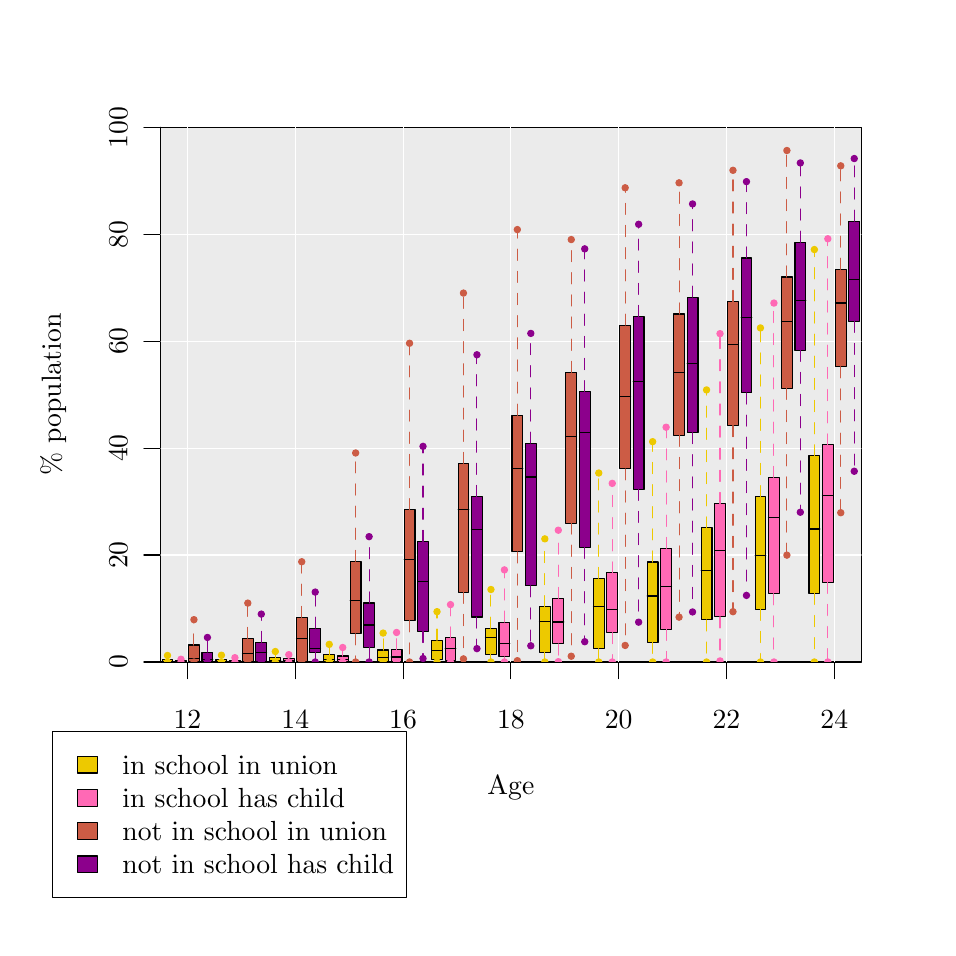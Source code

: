 % Created by tikzDevice version 0.6.1 on 2011-11-10 11:22:44
% !TEX encoding = UTF-8 Unicode
\begin{tikzpicture}[x=1pt,y=1pt]
\definecolor[named]{drawColor}{rgb}{0.00,0.00,0.00}
\definecolor[named]{fillColor}{rgb}{1.00,1.00,1.00}
\fill[color=fillColor,] (0,0) rectangle (325.21,325.21);
\begin{scope}
\path[clip] (  0.00,  0.00) rectangle (325.21,325.21);
\definecolor[named]{drawColor}{rgb}{0.03,0.00,0.33}
\definecolor[named]{drawColor}{rgb}{0.00,0.00,0.00}

\draw[color=drawColor,line cap=round,line join=round,fill opacity=0.00,] ( 57.74, 96.00) -- (291.48, 96.00);

\draw[color=drawColor,line cap=round,line join=round,fill opacity=0.00,] ( 57.74, 96.00) -- ( 57.74, 90.00);

\draw[color=drawColor,line cap=round,line join=round,fill opacity=0.00,] ( 96.70, 96.00) -- ( 96.70, 90.00);

\draw[color=drawColor,line cap=round,line join=round,fill opacity=0.00,] (135.65, 96.00) -- (135.65, 90.00);

\draw[color=drawColor,line cap=round,line join=round,fill opacity=0.00,] (174.61, 96.00) -- (174.61, 90.00);

\draw[color=drawColor,line cap=round,line join=round,fill opacity=0.00,] (213.56, 96.00) -- (213.56, 90.00);

\draw[color=drawColor,line cap=round,line join=round,fill opacity=0.00,] (252.52, 96.00) -- (252.52, 90.00);

\draw[color=drawColor,line cap=round,line join=round,fill opacity=0.00,] (291.48, 96.00) -- (291.48, 90.00);

\node[color=drawColor,anchor=base,inner sep=0pt, outer sep=0pt, scale=  1.00] at ( 57.74, 72.00) {12%
};

\node[color=drawColor,anchor=base,inner sep=0pt, outer sep=0pt, scale=  1.00] at ( 96.70, 72.00) {14%
};

\node[color=drawColor,anchor=base,inner sep=0pt, outer sep=0pt, scale=  1.00] at (135.65, 72.00) {16%
};

\node[color=drawColor,anchor=base,inner sep=0pt, outer sep=0pt, scale=  1.00] at (174.61, 72.00) {18%
};

\node[color=drawColor,anchor=base,inner sep=0pt, outer sep=0pt, scale=  1.00] at (213.56, 72.00) {20%
};

\node[color=drawColor,anchor=base,inner sep=0pt, outer sep=0pt, scale=  1.00] at (252.52, 72.00) {22%
};

\node[color=drawColor,anchor=base,inner sep=0pt, outer sep=0pt, scale=  1.00] at (291.48, 72.00) {24%
};

\draw[color=drawColor,line cap=round,line join=round,fill opacity=0.00,] ( 48.00, 96.00) -- ( 48.00,289.21);

\draw[color=drawColor,line cap=round,line join=round,fill opacity=0.00,] ( 48.00, 96.00) -- ( 42.00, 96.00);

\draw[color=drawColor,line cap=round,line join=round,fill opacity=0.00,] ( 48.00,134.64) -- ( 42.00,134.64);

\draw[color=drawColor,line cap=round,line join=round,fill opacity=0.00,] ( 48.00,173.29) -- ( 42.00,173.29);

\draw[color=drawColor,line cap=round,line join=round,fill opacity=0.00,] ( 48.00,211.93) -- ( 42.00,211.93);

\draw[color=drawColor,line cap=round,line join=round,fill opacity=0.00,] ( 48.00,250.57) -- ( 42.00,250.57);

\draw[color=drawColor,line cap=round,line join=round,fill opacity=0.00,] ( 48.00,289.21) -- ( 42.00,289.21);

\node[rotate= 90.00,color=drawColor,anchor=base,inner sep=0pt, outer sep=0pt, scale=  1.00] at ( 36.00, 96.00) {0%
};

\node[rotate= 90.00,color=drawColor,anchor=base,inner sep=0pt, outer sep=0pt, scale=  1.00] at ( 36.00,134.64) {20%
};

\node[rotate= 90.00,color=drawColor,anchor=base,inner sep=0pt, outer sep=0pt, scale=  1.00] at ( 36.00,173.29) {40%
};

\node[rotate= 90.00,color=drawColor,anchor=base,inner sep=0pt, outer sep=0pt, scale=  1.00] at ( 36.00,211.93) {60%
};

\node[rotate= 90.00,color=drawColor,anchor=base,inner sep=0pt, outer sep=0pt, scale=  1.00] at ( 36.00,250.57) {80%
};

\node[rotate= 90.00,color=drawColor,anchor=base,inner sep=0pt, outer sep=0pt, scale=  1.00] at ( 36.00,289.21) {100%
};

\draw[color=drawColor,line cap=round,line join=round,fill opacity=0.00,] ( 48.00, 96.00) --
	(301.21, 96.00) --
	(301.21,289.21) --
	( 48.00,289.21) --
	( 48.00, 96.00);
\end{scope}
\begin{scope}
\path[clip] (  0.00,  0.00) rectangle (325.21,325.21);
\definecolor[named]{drawColor}{rgb}{0.03,0.00,0.33}
\definecolor[named]{drawColor}{rgb}{0.00,0.00,0.00}

\node[color=drawColor,anchor=base,inner sep=0pt, outer sep=0pt, scale=  1.00] at (174.61, 48.00) {Age%
};

\node[rotate= 90.00,color=drawColor,anchor=base,inner sep=0pt, outer sep=0pt, scale=  1.00] at ( 12.00,192.61) {\% population%
};
\end{scope}
\begin{scope}
\path[clip] ( 48.00, 96.00) rectangle (301.21,289.21);
\definecolor[named]{drawColor}{rgb}{0.03,0.00,0.33}
\definecolor[named]{drawColor}{rgb}{0.00,0.00,0.00}
\definecolor[named]{fillColor}{rgb}{0.92,0.92,0.92}

\draw[color=drawColor,line cap=round,line join=round,fill=fillColor,] ( 48.00, 96.00) rectangle (301.21,289.21);
\definecolor[named]{drawColor}{rgb}{1.00,1.00,1.00}

\draw[color=drawColor,line cap=round,line join=round,fill opacity=0.00,] ( 57.74, 96.00) -- ( 57.74,289.21);

\draw[color=drawColor,line cap=round,line join=round,fill opacity=0.00,] ( 96.70, 96.00) -- ( 96.70,289.21);

\draw[color=drawColor,line cap=round,line join=round,fill opacity=0.00,] (135.65, 96.00) -- (135.65,289.21);

\draw[color=drawColor,line cap=round,line join=round,fill opacity=0.00,] (174.61, 96.00) -- (174.61,289.21);

\draw[color=drawColor,line cap=round,line join=round,fill opacity=0.00,] (213.56, 96.00) -- (213.56,289.21);

\draw[color=drawColor,line cap=round,line join=round,fill opacity=0.00,] (252.52, 96.00) -- (252.52,289.21);

\draw[color=drawColor,line cap=round,line join=round,fill opacity=0.00,] (291.48, 96.00) -- (291.48,289.21);

\draw[color=drawColor,line cap=round,line join=round,fill opacity=0.00,] ( 48.00,134.64) -- (301.21,134.64);

\draw[color=drawColor,line cap=round,line join=round,fill opacity=0.00,] ( 48.00,173.29) -- (301.21,173.29);

\draw[color=drawColor,line cap=round,line join=round,fill opacity=0.00,] ( 48.00,211.93) -- (301.21,211.93);

\draw[color=drawColor,line cap=round,line join=round,fill opacity=0.00,] ( 48.00,250.57) -- (301.21,250.57);
\definecolor[named]{drawColor}{rgb}{0.00,0.00,0.00}
\definecolor[named]{fillColor}{rgb}{0.93,0.79,0.00}

\draw[color=drawColor,line cap=round,line join=round,fill=fillColor,] ( 48.58, 96.00) rectangle ( 52.48, 96.94);

\draw[color=drawColor,line cap=round,line join=round,fill opacity=0.00,] ( 48.58, 96.07) -- ( 52.48, 96.07);
\definecolor[named]{drawColor}{rgb}{0.93,0.79,0.00}

\draw[color=drawColor,dash pattern=on 4pt off 4pt ,line cap=round,line join=round,fill opacity=0.00,] ( 50.53, 96.00) -- ( 50.53, 96.00);

\draw[color=drawColor,dash pattern=on 4pt off 4pt ,line cap=round,line join=round,fill opacity=0.00,] ( 50.53, 96.94) -- ( 50.53, 98.35);

\draw[color=drawColor,line cap=round,line join=round,fill=fillColor,] ( 50.53, 96.00) circle (  1.13);

\draw[color=drawColor,line cap=round,line join=round,fill=fillColor,] ( 50.53, 98.35) circle (  1.13);
\definecolor[named]{drawColor}{rgb}{0.00,0.00,0.00}
\definecolor[named]{fillColor}{rgb}{1.00,0.41,0.71}

\draw[color=drawColor,line cap=round,line join=round,fill=fillColor,] ( 53.45, 96.00) rectangle ( 57.35, 96.39);

\draw[color=drawColor,line cap=round,line join=round,fill opacity=0.00,] ( 53.45, 96.00) -- ( 57.35, 96.00);
\definecolor[named]{drawColor}{rgb}{1.00,0.41,0.71}

\draw[color=drawColor,dash pattern=on 4pt off 4pt ,line cap=round,line join=round,fill opacity=0.00,] ( 55.40, 96.00) -- ( 55.40, 96.00);

\draw[color=drawColor,dash pattern=on 4pt off 4pt ,line cap=round,line join=round,fill opacity=0.00,] ( 55.40, 96.39) -- ( 55.40, 96.98);

\draw[color=drawColor,line cap=round,line join=round,fill=fillColor,] ( 55.40, 96.00) circle (  1.13);

\draw[color=drawColor,line cap=round,line join=round,fill=fillColor,] ( 55.40, 96.98) circle (  1.13);
\definecolor[named]{drawColor}{rgb}{0.00,0.00,0.00}
\definecolor[named]{fillColor}{rgb}{0.80,0.36,0.27}

\draw[color=drawColor,line cap=round,line join=round,fill=fillColor,] ( 58.13, 96.00) rectangle ( 62.02,102.12);

\draw[color=drawColor,line cap=round,line join=round,fill opacity=0.00,] ( 58.13, 97.13) -- ( 62.02, 97.13);
\definecolor[named]{drawColor}{rgb}{0.80,0.36,0.27}

\draw[color=drawColor,dash pattern=on 4pt off 4pt ,line cap=round,line join=round,fill opacity=0.00,] ( 60.08, 96.00) -- ( 60.08, 96.00);

\draw[color=drawColor,dash pattern=on 4pt off 4pt ,line cap=round,line join=round,fill opacity=0.00,] ( 60.08,102.12) -- ( 60.08,111.29);

\draw[color=drawColor,line cap=round,line join=round,fill=fillColor,] ( 60.08, 96.00) circle (  1.13);

\draw[color=drawColor,line cap=round,line join=round,fill=fillColor,] ( 60.08,111.29) circle (  1.13);
\definecolor[named]{drawColor}{rgb}{0.00,0.00,0.00}
\definecolor[named]{fillColor}{rgb}{0.55,0.00,0.55}

\draw[color=drawColor,line cap=round,line join=round,fill=fillColor,] ( 63.00, 96.00) rectangle ( 66.89, 99.54);

\draw[color=drawColor,line cap=round,line join=round,fill opacity=0.00,] ( 63.00, 97.03) -- ( 66.89, 97.03);
\definecolor[named]{drawColor}{rgb}{0.55,0.00,0.55}

\draw[color=drawColor,dash pattern=on 4pt off 4pt ,line cap=round,line join=round,fill opacity=0.00,] ( 64.95, 96.00) -- ( 64.95, 96.00);

\draw[color=drawColor,dash pattern=on 4pt off 4pt ,line cap=round,line join=round,fill opacity=0.00,] ( 64.95, 99.54) -- ( 64.95,104.86);

\draw[color=drawColor,line cap=round,line join=round,fill=fillColor,] ( 64.95, 96.00) circle (  1.13);

\draw[color=drawColor,line cap=round,line join=round,fill=fillColor,] ( 64.95,104.86) circle (  1.13);
\definecolor[named]{drawColor}{rgb}{0.00,0.00,0.00}
\definecolor[named]{fillColor}{rgb}{0.93,0.79,0.00}

\draw[color=drawColor,line cap=round,line join=round,fill=fillColor,] ( 68.06, 96.00) rectangle ( 71.96, 96.98);

\draw[color=drawColor,line cap=round,line join=round,fill opacity=0.00,] ( 68.06, 96.32) -- ( 71.96, 96.32);
\definecolor[named]{drawColor}{rgb}{0.93,0.79,0.00}

\draw[color=drawColor,dash pattern=on 4pt off 4pt ,line cap=round,line join=round,fill opacity=0.00,] ( 70.01, 96.00) -- ( 70.01, 96.00);

\draw[color=drawColor,dash pattern=on 4pt off 4pt ,line cap=round,line join=round,fill opacity=0.00,] ( 70.01, 96.98) -- ( 70.01, 98.45);

\draw[color=drawColor,line cap=round,line join=round,fill=fillColor,] ( 70.01, 96.00) circle (  1.13);

\draw[color=drawColor,line cap=round,line join=round,fill=fillColor,] ( 70.01, 98.45) circle (  1.13);
\definecolor[named]{drawColor}{rgb}{0.00,0.00,0.00}
\definecolor[named]{fillColor}{rgb}{1.00,0.41,0.71}

\draw[color=drawColor,line cap=round,line join=round,fill=fillColor,] ( 72.93, 96.00) rectangle ( 76.83, 96.62);

\draw[color=drawColor,line cap=round,line join=round,fill opacity=0.00,] ( 72.93, 96.14) -- ( 76.83, 96.14);
\definecolor[named]{drawColor}{rgb}{1.00,0.41,0.71}

\draw[color=drawColor,dash pattern=on 4pt off 4pt ,line cap=round,line join=round,fill opacity=0.00,] ( 74.88, 96.00) -- ( 74.88, 96.00);

\draw[color=drawColor,dash pattern=on 4pt off 4pt ,line cap=round,line join=round,fill opacity=0.00,] ( 74.88, 96.62) -- ( 74.88, 97.55);

\draw[color=drawColor,line cap=round,line join=round,fill=fillColor,] ( 74.88, 96.00) circle (  1.13);

\draw[color=drawColor,line cap=round,line join=round,fill=fillColor,] ( 74.88, 97.55) circle (  1.13);
\definecolor[named]{drawColor}{rgb}{0.00,0.00,0.00}
\definecolor[named]{fillColor}{rgb}{0.80,0.36,0.27}

\draw[color=drawColor,line cap=round,line join=round,fill=fillColor,] ( 77.61, 96.00) rectangle ( 81.50,104.51);

\draw[color=drawColor,line cap=round,line join=round,fill opacity=0.00,] ( 77.61, 99.22) -- ( 81.50, 99.22);
\definecolor[named]{drawColor}{rgb}{0.80,0.36,0.27}

\draw[color=drawColor,dash pattern=on 4pt off 4pt ,line cap=round,line join=round,fill opacity=0.00,] ( 79.55, 96.00) -- ( 79.55, 96.00);

\draw[color=drawColor,dash pattern=on 4pt off 4pt ,line cap=round,line join=round,fill opacity=0.00,] ( 79.55,104.51) -- ( 79.55,117.28);

\draw[color=drawColor,line cap=round,line join=round,fill=fillColor,] ( 79.55, 96.00) circle (  1.13);

\draw[color=drawColor,line cap=round,line join=round,fill=fillColor,] ( 79.55,117.28) circle (  1.13);
\definecolor[named]{drawColor}{rgb}{0.00,0.00,0.00}
\definecolor[named]{fillColor}{rgb}{0.55,0.00,0.55}

\draw[color=drawColor,line cap=round,line join=round,fill=fillColor,] ( 82.48, 96.23) rectangle ( 86.37,103.06);

\draw[color=drawColor,line cap=round,line join=round,fill opacity=0.00,] ( 82.48, 99.27) -- ( 86.37, 99.27);
\definecolor[named]{drawColor}{rgb}{0.55,0.00,0.55}

\draw[color=drawColor,dash pattern=on 4pt off 4pt ,line cap=round,line join=round,fill opacity=0.00,] ( 84.42, 96.23) -- ( 84.42, 96.00);

\draw[color=drawColor,dash pattern=on 4pt off 4pt ,line cap=round,line join=round,fill opacity=0.00,] ( 84.42,103.06) -- ( 84.42,113.30);

\draw[color=drawColor,line cap=round,line join=round,fill=fillColor,] ( 84.42, 96.00) circle (  1.13);

\draw[color=drawColor,line cap=round,line join=round,fill=fillColor,] ( 84.42,113.30) circle (  1.13);
\definecolor[named]{drawColor}{rgb}{0.00,0.00,0.00}
\definecolor[named]{fillColor}{rgb}{0.93,0.79,0.00}

\draw[color=drawColor,line cap=round,line join=round,fill=fillColor,] ( 87.54, 96.00) rectangle ( 91.44, 97.51);

\draw[color=drawColor,line cap=round,line join=round,fill opacity=0.00,] ( 87.54, 96.50) -- ( 91.44, 96.50);
\definecolor[named]{drawColor}{rgb}{0.93,0.79,0.00}

\draw[color=drawColor,dash pattern=on 4pt off 4pt ,line cap=round,line join=round,fill opacity=0.00,] ( 89.49, 96.00) -- ( 89.49, 96.00);

\draw[color=drawColor,dash pattern=on 4pt off 4pt ,line cap=round,line join=round,fill opacity=0.00,] ( 89.49, 97.51) -- ( 89.49, 99.78);

\draw[color=drawColor,line cap=round,line join=round,fill=fillColor,] ( 89.49, 96.00) circle (  1.13);

\draw[color=drawColor,line cap=round,line join=round,fill=fillColor,] ( 89.49, 99.78) circle (  1.13);
\definecolor[named]{drawColor}{rgb}{0.00,0.00,0.00}
\definecolor[named]{fillColor}{rgb}{1.00,0.41,0.71}

\draw[color=drawColor,line cap=round,line join=round,fill=fillColor,] ( 92.41, 96.07) rectangle ( 96.31, 97.10);

\draw[color=drawColor,line cap=round,line join=round,fill opacity=0.00,] ( 92.41, 96.47) -- ( 96.31, 96.47);
\definecolor[named]{drawColor}{rgb}{1.00,0.41,0.71}

\draw[color=drawColor,dash pattern=on 4pt off 4pt ,line cap=round,line join=round,fill opacity=0.00,] ( 94.36, 96.07) -- ( 94.36, 96.00);

\draw[color=drawColor,dash pattern=on 4pt off 4pt ,line cap=round,line join=round,fill opacity=0.00,] ( 94.36, 97.10) -- ( 94.36, 98.65);

\draw[color=drawColor,line cap=round,line join=round,fill=fillColor,] ( 94.36, 96.00) circle (  1.13);

\draw[color=drawColor,line cap=round,line join=round,fill=fillColor,] ( 94.36, 98.65) circle (  1.13);
\definecolor[named]{drawColor}{rgb}{0.00,0.00,0.00}
\definecolor[named]{fillColor}{rgb}{0.80,0.36,0.27}

\draw[color=drawColor,line cap=round,line join=round,fill=fillColor,] ( 97.08, 96.10) rectangle (100.98,112.10);

\draw[color=drawColor,line cap=round,line join=round,fill opacity=0.00,] ( 97.08,104.34) -- (100.98,104.34);
\definecolor[named]{drawColor}{rgb}{0.80,0.36,0.27}

\draw[color=drawColor,dash pattern=on 4pt off 4pt ,line cap=round,line join=round,fill opacity=0.00,] ( 99.03, 96.10) -- ( 99.03, 96.00);

\draw[color=drawColor,dash pattern=on 4pt off 4pt ,line cap=round,line join=round,fill opacity=0.00,] ( 99.03,112.10) -- ( 99.03,132.23);

\draw[color=drawColor,line cap=round,line join=round,fill=fillColor,] ( 99.03, 96.00) circle (  1.13);

\draw[color=drawColor,line cap=round,line join=round,fill=fillColor,] ( 99.03,132.23) circle (  1.13);
\definecolor[named]{drawColor}{rgb}{0.00,0.00,0.00}
\definecolor[named]{fillColor}{rgb}{0.55,0.00,0.55}

\draw[color=drawColor,line cap=round,line join=round,fill=fillColor,] (101.95, 99.51) rectangle (105.85,108.21);

\draw[color=drawColor,line cap=round,line join=round,fill opacity=0.00,] (101.95,101.01) -- (105.85,101.01);
\definecolor[named]{drawColor}{rgb}{0.55,0.00,0.55}

\draw[color=drawColor,dash pattern=on 4pt off 4pt ,line cap=round,line join=round,fill opacity=0.00,] (103.90, 99.51) -- (103.90, 96.00);

\draw[color=drawColor,dash pattern=on 4pt off 4pt ,line cap=round,line join=round,fill opacity=0.00,] (103.90,108.21) -- (103.90,121.26);

\draw[color=drawColor,line cap=round,line join=round,fill=fillColor,] (103.90, 96.00) circle (  1.13);

\draw[color=drawColor,line cap=round,line join=round,fill=fillColor,] (103.90,121.26) circle (  1.13);
\definecolor[named]{drawColor}{rgb}{0.00,0.00,0.00}
\definecolor[named]{fillColor}{rgb}{0.93,0.79,0.00}

\draw[color=drawColor,line cap=round,line join=round,fill=fillColor,] (107.02, 96.14) rectangle (110.91, 98.63);

\draw[color=drawColor,line cap=round,line join=round,fill opacity=0.00,] (107.02, 97.00) -- (110.91, 97.00);
\definecolor[named]{drawColor}{rgb}{0.93,0.79,0.00}

\draw[color=drawColor,dash pattern=on 4pt off 4pt ,line cap=round,line join=round,fill opacity=0.00,] (108.97, 96.14) -- (108.97, 96.00);

\draw[color=drawColor,dash pattern=on 4pt off 4pt ,line cap=round,line join=round,fill opacity=0.00,] (108.97, 98.63) -- (108.97,102.36);

\draw[color=drawColor,line cap=round,line join=round,fill=fillColor,] (108.97, 96.00) circle (  1.13);

\draw[color=drawColor,line cap=round,line join=round,fill=fillColor,] (108.97,102.36) circle (  1.13);
\definecolor[named]{drawColor}{rgb}{0.00,0.00,0.00}
\definecolor[named]{fillColor}{rgb}{1.00,0.41,0.71}

\draw[color=drawColor,line cap=round,line join=round,fill=fillColor,] (111.89, 96.12) rectangle (115.78, 98.16);

\draw[color=drawColor,line cap=round,line join=round,fill opacity=0.00,] (111.89, 96.79) -- (115.78, 96.79);
\definecolor[named]{drawColor}{rgb}{1.00,0.41,0.71}

\draw[color=drawColor,dash pattern=on 4pt off 4pt ,line cap=round,line join=round,fill opacity=0.00,] (113.84, 96.12) -- (113.84, 96.00);

\draw[color=drawColor,dash pattern=on 4pt off 4pt ,line cap=round,line join=round,fill opacity=0.00,] (113.84, 98.16) -- (113.84,101.23);

\draw[color=drawColor,line cap=round,line join=round,fill=fillColor,] (113.84, 96.00) circle (  1.13);

\draw[color=drawColor,line cap=round,line join=round,fill=fillColor,] (113.84,101.23) circle (  1.13);
\definecolor[named]{drawColor}{rgb}{0.00,0.00,0.00}
\definecolor[named]{fillColor}{rgb}{0.80,0.36,0.27}

\draw[color=drawColor,line cap=round,line join=round,fill=fillColor,] (116.56,106.19) rectangle (120.46,132.33);

\draw[color=drawColor,line cap=round,line join=round,fill opacity=0.00,] (116.56,118.17) -- (120.46,118.17);
\definecolor[named]{drawColor}{rgb}{0.80,0.36,0.27}

\draw[color=drawColor,dash pattern=on 4pt off 4pt ,line cap=round,line join=round,fill opacity=0.00,] (118.51,106.19) -- (118.51, 96.00);

\draw[color=drawColor,dash pattern=on 4pt off 4pt ,line cap=round,line join=round,fill opacity=0.00,] (118.51,132.33) -- (118.51,171.53);

\draw[color=drawColor,line cap=round,line join=round,fill=fillColor,] (118.51, 96.00) circle (  1.13);

\draw[color=drawColor,line cap=round,line join=round,fill=fillColor,] (118.51,171.53) circle (  1.13);
\definecolor[named]{drawColor}{rgb}{0.00,0.00,0.00}
\definecolor[named]{fillColor}{rgb}{0.55,0.00,0.55}

\draw[color=drawColor,line cap=round,line join=round,fill=fillColor,] (121.43,101.34) rectangle (125.33,117.32);

\draw[color=drawColor,line cap=round,line join=round,fill opacity=0.00,] (121.43,109.36) -- (125.33,109.36);
\definecolor[named]{drawColor}{rgb}{0.55,0.00,0.55}

\draw[color=drawColor,dash pattern=on 4pt off 4pt ,line cap=round,line join=round,fill opacity=0.00,] (123.38,101.34) -- (123.38, 96.00);

\draw[color=drawColor,dash pattern=on 4pt off 4pt ,line cap=round,line join=round,fill opacity=0.00,] (123.38,117.32) -- (123.38,141.29);

\draw[color=drawColor,line cap=round,line join=round,fill=fillColor,] (123.38, 96.00) circle (  1.13);

\draw[color=drawColor,line cap=round,line join=round,fill=fillColor,] (123.38,141.29) circle (  1.13);
\definecolor[named]{drawColor}{rgb}{0.00,0.00,0.00}
\definecolor[named]{fillColor}{rgb}{0.93,0.79,0.00}

\draw[color=drawColor,line cap=round,line join=round,fill=fillColor,] (126.50, 96.24) rectangle (130.39,100.32);

\draw[color=drawColor,line cap=round,line join=round,fill opacity=0.00,] (126.50, 97.59) -- (130.39, 97.59);
\definecolor[named]{drawColor}{rgb}{0.93,0.79,0.00}

\draw[color=drawColor,dash pattern=on 4pt off 4pt ,line cap=round,line join=round,fill opacity=0.00,] (128.44, 96.24) -- (128.44, 96.00);

\draw[color=drawColor,dash pattern=on 4pt off 4pt ,line cap=round,line join=round,fill opacity=0.00,] (128.44,100.32) -- (128.44,106.44);

\draw[color=drawColor,line cap=round,line join=round,fill=fillColor,] (128.44, 96.00) circle (  1.13);

\draw[color=drawColor,line cap=round,line join=round,fill=fillColor,] (128.44,106.44) circle (  1.13);
\definecolor[named]{drawColor}{rgb}{0.00,0.00,0.00}
\definecolor[named]{fillColor}{rgb}{1.00,0.41,0.71}

\draw[color=drawColor,line cap=round,line join=round,fill=fillColor,] (131.37, 96.19) rectangle (135.26,100.38);

\draw[color=drawColor,line cap=round,line join=round,fill opacity=0.00,] (131.37, 97.79) -- (135.26, 97.79);
\definecolor[named]{drawColor}{rgb}{1.00,0.41,0.71}

\draw[color=drawColor,dash pattern=on 4pt off 4pt ,line cap=round,line join=round,fill opacity=0.00,] (133.31, 96.19) -- (133.31, 96.00);

\draw[color=drawColor,dash pattern=on 4pt off 4pt ,line cap=round,line join=round,fill opacity=0.00,] (133.31,100.38) -- (133.31,106.66);

\draw[color=drawColor,line cap=round,line join=round,fill=fillColor,] (133.31, 96.00) circle (  1.13);

\draw[color=drawColor,line cap=round,line join=round,fill=fillColor,] (133.31,106.66) circle (  1.13);
\definecolor[named]{drawColor}{rgb}{0.00,0.00,0.00}
\definecolor[named]{fillColor}{rgb}{0.80,0.36,0.27}

\draw[color=drawColor,line cap=round,line join=round,fill=fillColor,] (136.04,110.91) rectangle (139.94,151.01);

\draw[color=drawColor,line cap=round,line join=round,fill opacity=0.00,] (136.04,133.10) -- (139.94,133.10);
\definecolor[named]{drawColor}{rgb}{0.80,0.36,0.27}

\draw[color=drawColor,dash pattern=on 4pt off 4pt ,line cap=round,line join=round,fill opacity=0.00,] (137.99,110.91) -- (137.99, 96.00);

\draw[color=drawColor,dash pattern=on 4pt off 4pt ,line cap=round,line join=round,fill opacity=0.00,] (137.99,151.01) -- (137.99,211.17);

\draw[color=drawColor,line cap=round,line join=round,fill=fillColor,] (137.99, 96.00) circle (  1.13);

\draw[color=drawColor,line cap=round,line join=round,fill=fillColor,] (137.99,211.17) circle (  1.13);
\definecolor[named]{drawColor}{rgb}{0.00,0.00,0.00}
\definecolor[named]{fillColor}{rgb}{0.55,0.00,0.55}

\draw[color=drawColor,line cap=round,line join=round,fill=fillColor,] (140.91,107.02) rectangle (144.81,139.56);

\draw[color=drawColor,line cap=round,line join=round,fill opacity=0.00,] (140.91,125.15) -- (144.81,125.15);
\definecolor[named]{drawColor}{rgb}{0.55,0.00,0.55}

\draw[color=drawColor,dash pattern=on 4pt off 4pt ,line cap=round,line join=round,fill opacity=0.00,] (142.86,107.02) -- (142.86, 97.26);

\draw[color=drawColor,dash pattern=on 4pt off 4pt ,line cap=round,line join=round,fill opacity=0.00,] (142.86,139.56) -- (142.86,173.91);

\draw[color=drawColor,line cap=round,line join=round,fill=fillColor,] (142.86, 97.26) circle (  1.13);

\draw[color=drawColor,line cap=round,line join=round,fill=fillColor,] (142.86,173.91) circle (  1.13);
\definecolor[named]{drawColor}{rgb}{0.00,0.00,0.00}
\definecolor[named]{fillColor}{rgb}{0.93,0.79,0.00}

\draw[color=drawColor,line cap=round,line join=round,fill=fillColor,] (145.97, 97.01) rectangle (149.87,103.88);

\draw[color=drawColor,line cap=round,line join=round,fill opacity=0.00,] (145.97,100.11) -- (149.87,100.11);
\definecolor[named]{drawColor}{rgb}{0.93,0.79,0.00}

\draw[color=drawColor,dash pattern=on 4pt off 4pt ,line cap=round,line join=round,fill opacity=0.00,] (147.92, 97.01) -- (147.92, 96.00);

\draw[color=drawColor,dash pattern=on 4pt off 4pt ,line cap=round,line join=round,fill opacity=0.00,] (147.92,103.88) -- (147.92,114.19);

\draw[color=drawColor,line cap=round,line join=round,fill=fillColor,] (147.92, 96.00) circle (  1.13);

\draw[color=drawColor,line cap=round,line join=round,fill=fillColor,] (147.92,114.19) circle (  1.13);
\definecolor[named]{drawColor}{rgb}{0.00,0.00,0.00}
\definecolor[named]{fillColor}{rgb}{1.00,0.41,0.71}

\draw[color=drawColor,line cap=round,line join=round,fill=fillColor,] (150.84, 96.66) rectangle (154.74,104.69);

\draw[color=drawColor,line cap=round,line join=round,fill opacity=0.00,] (150.84,100.74) -- (154.74,100.74);
\definecolor[named]{drawColor}{rgb}{1.00,0.41,0.71}

\draw[color=drawColor,dash pattern=on 4pt off 4pt ,line cap=round,line join=round,fill opacity=0.00,] (152.79, 96.66) -- (152.79, 96.00);

\draw[color=drawColor,dash pattern=on 4pt off 4pt ,line cap=round,line join=round,fill opacity=0.00,] (152.79,104.69) -- (152.79,116.73);

\draw[color=drawColor,line cap=round,line join=round,fill=fillColor,] (152.79, 96.00) circle (  1.13);

\draw[color=drawColor,line cap=round,line join=round,fill=fillColor,] (152.79,116.73) circle (  1.13);
\definecolor[named]{drawColor}{rgb}{0.00,0.00,0.00}
\definecolor[named]{fillColor}{rgb}{0.80,0.36,0.27}

\draw[color=drawColor,line cap=round,line join=round,fill=fillColor,] (155.52,121.18) rectangle (159.41,167.75);

\draw[color=drawColor,line cap=round,line join=round,fill opacity=0.00,] (155.52,151.17) -- (159.41,151.17);
\definecolor[named]{drawColor}{rgb}{0.80,0.36,0.27}

\draw[color=drawColor,dash pattern=on 4pt off 4pt ,line cap=round,line join=round,fill opacity=0.00,] (157.47,121.18) -- (157.47, 97.12);

\draw[color=drawColor,dash pattern=on 4pt off 4pt ,line cap=round,line join=round,fill opacity=0.00,] (157.47,167.75) -- (157.47,229.30);

\draw[color=drawColor,line cap=round,line join=round,fill=fillColor,] (157.47, 97.12) circle (  1.13);

\draw[color=drawColor,line cap=round,line join=round,fill=fillColor,] (157.47,229.30) circle (  1.13);
\definecolor[named]{drawColor}{rgb}{0.00,0.00,0.00}
\definecolor[named]{fillColor}{rgb}{0.55,0.00,0.55}

\draw[color=drawColor,line cap=round,line join=round,fill=fillColor,] (160.39,112.24) rectangle (164.28,155.80);

\draw[color=drawColor,line cap=round,line join=round,fill opacity=0.00,] (160.39,143.97) -- (164.28,143.97);
\definecolor[named]{drawColor}{rgb}{0.55,0.00,0.55}

\draw[color=drawColor,dash pattern=on 4pt off 4pt ,line cap=round,line join=round,fill opacity=0.00,] (162.34,112.24) -- (162.34,100.83);

\draw[color=drawColor,dash pattern=on 4pt off 4pt ,line cap=round,line join=round,fill opacity=0.00,] (162.34,155.80) -- (162.34,207.01);

\draw[color=drawColor,line cap=round,line join=round,fill=fillColor,] (162.34,100.83) circle (  1.13);

\draw[color=drawColor,line cap=round,line join=round,fill=fillColor,] (162.34,207.01) circle (  1.13);
\definecolor[named]{drawColor}{rgb}{0.00,0.00,0.00}
\definecolor[named]{fillColor}{rgb}{0.93,0.79,0.00}

\draw[color=drawColor,line cap=round,line join=round,fill=fillColor,] (165.45, 98.84) rectangle (169.35,108.18);

\draw[color=drawColor,line cap=round,line join=round,fill opacity=0.00,] (165.45,104.93) -- (169.35,104.93);
\definecolor[named]{drawColor}{rgb}{0.93,0.79,0.00}

\draw[color=drawColor,dash pattern=on 4pt off 4pt ,line cap=round,line join=round,fill opacity=0.00,] (167.40, 98.84) -- (167.40, 96.00);

\draw[color=drawColor,dash pattern=on 4pt off 4pt ,line cap=round,line join=round,fill opacity=0.00,] (167.40,108.18) -- (167.40,122.19);

\draw[color=drawColor,line cap=round,line join=round,fill=fillColor,] (167.40, 96.00) circle (  1.13);

\draw[color=drawColor,line cap=round,line join=round,fill=fillColor,] (167.40,122.19) circle (  1.13);
\definecolor[named]{drawColor}{rgb}{0.00,0.00,0.00}
\definecolor[named]{fillColor}{rgb}{1.00,0.41,0.71}

\draw[color=drawColor,line cap=round,line join=round,fill=fillColor,] (170.32, 97.83) rectangle (174.22,110.41);

\draw[color=drawColor,line cap=round,line join=round,fill opacity=0.00,] (170.32,102.67) -- (174.22,102.67);
\definecolor[named]{drawColor}{rgb}{1.00,0.41,0.71}

\draw[color=drawColor,dash pattern=on 4pt off 4pt ,line cap=round,line join=round,fill opacity=0.00,] (172.27, 97.83) -- (172.27, 96.00);

\draw[color=drawColor,dash pattern=on 4pt off 4pt ,line cap=round,line join=round,fill opacity=0.00,] (172.27,110.41) -- (172.27,129.28);

\draw[color=drawColor,line cap=round,line join=round,fill=fillColor,] (172.27, 96.00) circle (  1.13);

\draw[color=drawColor,line cap=round,line join=round,fill=fillColor,] (172.27,129.28) circle (  1.13);
\definecolor[named]{drawColor}{rgb}{0.00,0.00,0.00}
\definecolor[named]{fillColor}{rgb}{0.80,0.36,0.27}

\draw[color=drawColor,line cap=round,line join=round,fill=fillColor,] (175.00,135.78) rectangle (178.89,185.15);

\draw[color=drawColor,line cap=round,line join=round,fill opacity=0.00,] (175.00,166.02) -- (178.89,166.02);
\definecolor[named]{drawColor}{rgb}{0.80,0.36,0.27}

\draw[color=drawColor,dash pattern=on 4pt off 4pt ,line cap=round,line join=round,fill opacity=0.00,] (176.94,135.78) -- (176.94, 96.47);

\draw[color=drawColor,dash pattern=on 4pt off 4pt ,line cap=round,line join=round,fill opacity=0.00,] (176.94,185.15) -- (176.94,252.24);

\draw[color=drawColor,line cap=round,line join=round,fill=fillColor,] (176.94, 96.47) circle (  1.13);

\draw[color=drawColor,line cap=round,line join=round,fill=fillColor,] (176.94,252.24) circle (  1.13);
\definecolor[named]{drawColor}{rgb}{0.00,0.00,0.00}
\definecolor[named]{fillColor}{rgb}{0.55,0.00,0.55}

\draw[color=drawColor,line cap=round,line join=round,fill=fillColor,] (179.87,123.54) rectangle (183.76,175.06);

\draw[color=drawColor,line cap=round,line join=round,fill opacity=0.00,] (179.87,162.84) -- (183.76,162.84);
\definecolor[named]{drawColor}{rgb}{0.55,0.00,0.55}

\draw[color=drawColor,dash pattern=on 4pt off 4pt ,line cap=round,line join=round,fill opacity=0.00,] (181.81,123.54) -- (181.81,101.85);

\draw[color=drawColor,dash pattern=on 4pt off 4pt ,line cap=round,line join=round,fill opacity=0.00,] (181.81,175.06) -- (181.81,214.73);

\draw[color=drawColor,line cap=round,line join=round,fill=fillColor,] (181.81,101.85) circle (  1.13);

\draw[color=drawColor,line cap=round,line join=round,fill=fillColor,] (181.81,214.73) circle (  1.13);
\definecolor[named]{drawColor}{rgb}{0.00,0.00,0.00}
\definecolor[named]{fillColor}{rgb}{0.93,0.79,0.00}

\draw[color=drawColor,line cap=round,line join=round,fill=fillColor,] (184.93, 99.56) rectangle (188.83,115.93);

\draw[color=drawColor,line cap=round,line join=round,fill opacity=0.00,] (184.93,110.52) -- (188.83,110.52);
\definecolor[named]{drawColor}{rgb}{0.93,0.79,0.00}

\draw[color=drawColor,dash pattern=on 4pt off 4pt ,line cap=round,line join=round,fill opacity=0.00,] (186.88, 99.56) -- (186.88, 96.00);

\draw[color=drawColor,dash pattern=on 4pt off 4pt ,line cap=round,line join=round,fill opacity=0.00,] (186.88,115.93) -- (186.88,140.49);

\draw[color=drawColor,line cap=round,line join=round,fill=fillColor,] (186.88, 96.00) circle (  1.13);

\draw[color=drawColor,line cap=round,line join=round,fill=fillColor,] (186.88,140.49) circle (  1.13);
\definecolor[named]{drawColor}{rgb}{0.00,0.00,0.00}
\definecolor[named]{fillColor}{rgb}{1.00,0.41,0.71}

\draw[color=drawColor,line cap=round,line join=round,fill=fillColor,] (189.80,102.52) rectangle (193.70,118.96);

\draw[color=drawColor,line cap=round,line join=round,fill opacity=0.00,] (189.80,110.44) -- (193.70,110.44);
\definecolor[named]{drawColor}{rgb}{1.00,0.41,0.71}

\draw[color=drawColor,dash pattern=on 4pt off 4pt ,line cap=round,line join=round,fill opacity=0.00,] (191.75,102.52) -- (191.75, 96.11);

\draw[color=drawColor,dash pattern=on 4pt off 4pt ,line cap=round,line join=round,fill opacity=0.00,] (191.75,118.96) -- (191.75,143.62);

\draw[color=drawColor,line cap=round,line join=round,fill=fillColor,] (191.75, 96.11) circle (  1.13);

\draw[color=drawColor,line cap=round,line join=round,fill=fillColor,] (191.75,143.62) circle (  1.13);
\definecolor[named]{drawColor}{rgb}{0.00,0.00,0.00}
\definecolor[named]{fillColor}{rgb}{0.80,0.36,0.27}

\draw[color=drawColor,line cap=round,line join=round,fill=fillColor,] (194.48,146.20) rectangle (198.37,200.65);

\draw[color=drawColor,line cap=round,line join=round,fill opacity=0.00,] (194.48,177.48) -- (198.37,177.48);
\definecolor[named]{drawColor}{rgb}{0.80,0.36,0.27}

\draw[color=drawColor,dash pattern=on 4pt off 4pt ,line cap=round,line join=round,fill opacity=0.00,] (196.42,146.20) -- (196.42, 98.08);

\draw[color=drawColor,dash pattern=on 4pt off 4pt ,line cap=round,line join=round,fill opacity=0.00,] (196.42,200.65) -- (196.42,248.63);

\draw[color=drawColor,line cap=round,line join=round,fill=fillColor,] (196.42, 98.08) circle (  1.13);

\draw[color=drawColor,line cap=round,line join=round,fill=fillColor,] (196.42,248.63) circle (  1.13);
\definecolor[named]{drawColor}{rgb}{0.00,0.00,0.00}
\definecolor[named]{fillColor}{rgb}{0.55,0.00,0.55}

\draw[color=drawColor,line cap=round,line join=round,fill=fillColor,] (199.34,137.41) rectangle (203.24,193.67);

\draw[color=drawColor,line cap=round,line join=round,fill opacity=0.00,] (199.34,179.02) -- (203.24,179.02);
\definecolor[named]{drawColor}{rgb}{0.55,0.00,0.55}

\draw[color=drawColor,dash pattern=on 4pt off 4pt ,line cap=round,line join=round,fill opacity=0.00,] (201.29,137.41) -- (201.29,103.33);

\draw[color=drawColor,dash pattern=on 4pt off 4pt ,line cap=round,line join=round,fill opacity=0.00,] (201.29,193.67) -- (201.29,245.28);

\draw[color=drawColor,line cap=round,line join=round,fill=fillColor,] (201.29,103.33) circle (  1.13);

\draw[color=drawColor,line cap=round,line join=round,fill=fillColor,] (201.29,245.28) circle (  1.13);
\definecolor[named]{drawColor}{rgb}{0.00,0.00,0.00}
\definecolor[named]{fillColor}{rgb}{0.93,0.79,0.00}

\draw[color=drawColor,line cap=round,line join=round,fill=fillColor,] (204.41,100.80) rectangle (208.30,126.19);

\draw[color=drawColor,line cap=round,line join=round,fill opacity=0.00,] (204.41,115.94) -- (208.30,115.94);
\definecolor[named]{drawColor}{rgb}{0.93,0.79,0.00}

\draw[color=drawColor,dash pattern=on 4pt off 4pt ,line cap=round,line join=round,fill opacity=0.00,] (206.36,100.80) -- (206.36, 96.00);

\draw[color=drawColor,dash pattern=on 4pt off 4pt ,line cap=round,line join=round,fill opacity=0.00,] (206.36,126.19) -- (206.36,164.28);

\draw[color=drawColor,line cap=round,line join=round,fill=fillColor,] (206.36, 96.00) circle (  1.13);

\draw[color=drawColor,line cap=round,line join=round,fill=fillColor,] (206.36,164.28) circle (  1.13);
\definecolor[named]{drawColor}{rgb}{0.00,0.00,0.00}
\definecolor[named]{fillColor}{rgb}{1.00,0.41,0.71}

\draw[color=drawColor,line cap=round,line join=round,fill=fillColor,] (209.28,106.62) rectangle (213.17,128.19);

\draw[color=drawColor,line cap=round,line join=round,fill opacity=0.00,] (209.28,115.03) -- (213.17,115.03);
\definecolor[named]{drawColor}{rgb}{1.00,0.41,0.71}

\draw[color=drawColor,dash pattern=on 4pt off 4pt ,line cap=round,line join=round,fill opacity=0.00,] (211.23,106.62) -- (211.23, 96.00);

\draw[color=drawColor,dash pattern=on 4pt off 4pt ,line cap=round,line join=round,fill opacity=0.00,] (211.23,128.19) -- (211.23,160.54);

\draw[color=drawColor,line cap=round,line join=round,fill=fillColor,] (211.23, 96.00) circle (  1.13);

\draw[color=drawColor,line cap=round,line join=round,fill=fillColor,] (211.23,160.54) circle (  1.13);
\definecolor[named]{drawColor}{rgb}{0.00,0.00,0.00}
\definecolor[named]{fillColor}{rgb}{0.80,0.36,0.27}

\draw[color=drawColor,line cap=round,line join=round,fill=fillColor,] (213.95,165.80) rectangle (217.85,217.72);

\draw[color=drawColor,line cap=round,line join=round,fill opacity=0.00,] (213.95,191.80) -- (217.85,191.80);
\definecolor[named]{drawColor}{rgb}{0.80,0.36,0.27}

\draw[color=drawColor,dash pattern=on 4pt off 4pt ,line cap=round,line join=round,fill opacity=0.00,] (215.90,165.80) -- (215.90,101.98);

\draw[color=drawColor,dash pattern=on 4pt off 4pt ,line cap=round,line join=round,fill opacity=0.00,] (215.90,217.72) -- (215.90,267.35);

\draw[color=drawColor,line cap=round,line join=round,fill=fillColor,] (215.90,101.98) circle (  1.13);

\draw[color=drawColor,line cap=round,line join=round,fill=fillColor,] (215.90,267.35) circle (  1.13);
\definecolor[named]{drawColor}{rgb}{0.00,0.00,0.00}
\definecolor[named]{fillColor}{rgb}{0.55,0.00,0.55}

\draw[color=drawColor,line cap=round,line join=round,fill=fillColor,] (218.82,158.42) rectangle (222.72,220.82);

\draw[color=drawColor,line cap=round,line join=round,fill opacity=0.00,] (218.82,197.26) -- (222.72,197.26);
\definecolor[named]{drawColor}{rgb}{0.55,0.00,0.55}

\draw[color=drawColor,dash pattern=on 4pt off 4pt ,line cap=round,line join=round,fill opacity=0.00,] (220.77,158.42) -- (220.77,110.39);

\draw[color=drawColor,dash pattern=on 4pt off 4pt ,line cap=round,line join=round,fill opacity=0.00,] (220.77,220.82) -- (220.77,254.16);

\draw[color=drawColor,line cap=round,line join=round,fill=fillColor,] (220.77,110.39) circle (  1.13);

\draw[color=drawColor,line cap=round,line join=round,fill=fillColor,] (220.77,254.16) circle (  1.13);
\definecolor[named]{drawColor}{rgb}{0.00,0.00,0.00}
\definecolor[named]{fillColor}{rgb}{0.93,0.79,0.00}

\draw[color=drawColor,line cap=round,line join=round,fill=fillColor,] (223.89,103.10) rectangle (227.78,132.11);

\draw[color=drawColor,line cap=round,line join=round,fill opacity=0.00,] (223.89,119.84) -- (227.78,119.84);
\definecolor[named]{drawColor}{rgb}{0.93,0.79,0.00}

\draw[color=drawColor,dash pattern=on 4pt off 4pt ,line cap=round,line join=round,fill opacity=0.00,] (225.83,103.10) -- (225.83, 96.00);

\draw[color=drawColor,dash pattern=on 4pt off 4pt ,line cap=round,line join=round,fill opacity=0.00,] (225.83,132.11) -- (225.83,175.61);

\draw[color=drawColor,line cap=round,line join=round,fill=fillColor,] (225.83, 96.00) circle (  1.13);

\draw[color=drawColor,line cap=round,line join=round,fill=fillColor,] (225.83,175.61) circle (  1.13);
\definecolor[named]{drawColor}{rgb}{0.00,0.00,0.00}
\definecolor[named]{fillColor}{rgb}{1.00,0.41,0.71}

\draw[color=drawColor,line cap=round,line join=round,fill=fillColor,] (228.76,107.82) rectangle (232.65,137.02);

\draw[color=drawColor,line cap=round,line join=round,fill opacity=0.00,] (228.76,123.16) -- (232.65,123.16);
\definecolor[named]{drawColor}{rgb}{1.00,0.41,0.71}

\draw[color=drawColor,dash pattern=on 4pt off 4pt ,line cap=round,line join=round,fill opacity=0.00,] (230.70,107.82) -- (230.70, 96.00);

\draw[color=drawColor,dash pattern=on 4pt off 4pt ,line cap=round,line join=round,fill opacity=0.00,] (230.70,137.02) -- (230.70,180.83);

\draw[color=drawColor,line cap=round,line join=round,fill=fillColor,] (230.70, 96.00) circle (  1.13);

\draw[color=drawColor,line cap=round,line join=round,fill=fillColor,] (230.70,180.83) circle (  1.13);
\definecolor[named]{drawColor}{rgb}{0.00,0.00,0.00}
\definecolor[named]{fillColor}{rgb}{0.80,0.36,0.27}

\draw[color=drawColor,line cap=round,line join=round,fill=fillColor,] (233.43,177.92) rectangle (237.33,221.73);

\draw[color=drawColor,line cap=round,line join=round,fill opacity=0.00,] (233.43,200.64) -- (237.33,200.64);
\definecolor[named]{drawColor}{rgb}{0.80,0.36,0.27}

\draw[color=drawColor,dash pattern=on 4pt off 4pt ,line cap=round,line join=round,fill opacity=0.00,] (235.38,177.92) -- (235.38,112.21);

\draw[color=drawColor,dash pattern=on 4pt off 4pt ,line cap=round,line join=round,fill opacity=0.00,] (235.38,221.73) -- (235.38,269.14);

\draw[color=drawColor,line cap=round,line join=round,fill=fillColor,] (235.38,112.21) circle (  1.13);

\draw[color=drawColor,line cap=round,line join=round,fill=fillColor,] (235.38,269.14) circle (  1.13);
\definecolor[named]{drawColor}{rgb}{0.00,0.00,0.00}
\definecolor[named]{fillColor}{rgb}{0.55,0.00,0.55}

\draw[color=drawColor,line cap=round,line join=round,fill=fillColor,] (238.30,178.91) rectangle (242.20,227.83);

\draw[color=drawColor,line cap=round,line join=round,fill opacity=0.00,] (238.30,203.83) -- (242.20,203.83);
\definecolor[named]{drawColor}{rgb}{0.55,0.00,0.55}

\draw[color=drawColor,dash pattern=on 4pt off 4pt ,line cap=round,line join=round,fill opacity=0.00,] (240.25,178.91) -- (240.25,114.08);

\draw[color=drawColor,dash pattern=on 4pt off 4pt ,line cap=round,line join=round,fill opacity=0.00,] (240.25,227.83) -- (240.25,261.51);

\draw[color=drawColor,line cap=round,line join=round,fill=fillColor,] (240.25,114.08) circle (  1.13);

\draw[color=drawColor,line cap=round,line join=round,fill=fillColor,] (240.25,261.51) circle (  1.13);
\definecolor[named]{drawColor}{rgb}{0.00,0.00,0.00}
\definecolor[named]{fillColor}{rgb}{0.93,0.79,0.00}

\draw[color=drawColor,line cap=round,line join=round,fill=fillColor,] (243.37,111.21) rectangle (247.26,144.45);

\draw[color=drawColor,line cap=round,line join=round,fill opacity=0.00,] (243.37,129.01) -- (247.26,129.01);
\definecolor[named]{drawColor}{rgb}{0.93,0.79,0.00}

\draw[color=drawColor,dash pattern=on 4pt off 4pt ,line cap=round,line join=round,fill opacity=0.00,] (245.31,111.21) -- (245.31, 96.00);

\draw[color=drawColor,dash pattern=on 4pt off 4pt ,line cap=round,line join=round,fill opacity=0.00,] (245.31,144.45) -- (245.31,194.31);

\draw[color=drawColor,line cap=round,line join=round,fill=fillColor,] (245.31, 96.00) circle (  1.13);

\draw[color=drawColor,line cap=round,line join=round,fill=fillColor,] (245.31,194.31) circle (  1.13);
\definecolor[named]{drawColor}{rgb}{0.00,0.00,0.00}
\definecolor[named]{fillColor}{rgb}{1.00,0.41,0.71}

\draw[color=drawColor,line cap=round,line join=round,fill=fillColor,] (248.23,112.32) rectangle (252.13,153.25);

\draw[color=drawColor,line cap=round,line join=round,fill opacity=0.00,] (248.23,136.28) -- (252.13,136.28);
\definecolor[named]{drawColor}{rgb}{1.00,0.41,0.71}

\draw[color=drawColor,dash pattern=on 4pt off 4pt ,line cap=round,line join=round,fill opacity=0.00,] (250.18,112.32) -- (250.18, 96.39);

\draw[color=drawColor,dash pattern=on 4pt off 4pt ,line cap=round,line join=round,fill opacity=0.00,] (250.18,153.25) -- (250.18,214.64);

\draw[color=drawColor,line cap=round,line join=round,fill=fillColor,] (250.18, 96.39) circle (  1.13);

\draw[color=drawColor,line cap=round,line join=round,fill=fillColor,] (250.18,214.64) circle (  1.13);
\definecolor[named]{drawColor}{rgb}{0.00,0.00,0.00}
\definecolor[named]{fillColor}{rgb}{0.80,0.36,0.27}

\draw[color=drawColor,line cap=round,line join=round,fill=fillColor,] (252.91,181.41) rectangle (256.80,226.23);

\draw[color=drawColor,line cap=round,line join=round,fill opacity=0.00,] (252.91,210.67) -- (256.80,210.67);
\definecolor[named]{drawColor}{rgb}{0.80,0.36,0.27}

\draw[color=drawColor,dash pattern=on 4pt off 4pt ,line cap=round,line join=round,fill opacity=0.00,] (254.86,181.41) -- (254.86,114.18);

\draw[color=drawColor,dash pattern=on 4pt off 4pt ,line cap=round,line join=round,fill opacity=0.00,] (254.86,226.23) -- (254.86,273.66);

\draw[color=drawColor,line cap=round,line join=round,fill=fillColor,] (254.86,114.18) circle (  1.13);

\draw[color=drawColor,line cap=round,line join=round,fill=fillColor,] (254.86,273.66) circle (  1.13);
\definecolor[named]{drawColor}{rgb}{0.00,0.00,0.00}
\definecolor[named]{fillColor}{rgb}{0.55,0.00,0.55}

\draw[color=drawColor,line cap=round,line join=round,fill=fillColor,] (257.78,193.22) rectangle (261.67,241.99);

\draw[color=drawColor,line cap=round,line join=round,fill opacity=0.00,] (257.78,220.41) -- (261.67,220.41);
\definecolor[named]{drawColor}{rgb}{0.55,0.00,0.55}

\draw[color=drawColor,dash pattern=on 4pt off 4pt ,line cap=round,line join=round,fill opacity=0.00,] (259.73,193.22) -- (259.73,120.06);

\draw[color=drawColor,dash pattern=on 4pt off 4pt ,line cap=round,line join=round,fill opacity=0.00,] (259.73,241.99) -- (259.73,269.57);

\draw[color=drawColor,line cap=round,line join=round,fill=fillColor,] (259.73,120.06) circle (  1.13);

\draw[color=drawColor,line cap=round,line join=round,fill=fillColor,] (259.73,269.57) circle (  1.13);
\definecolor[named]{drawColor}{rgb}{0.00,0.00,0.00}
\definecolor[named]{fillColor}{rgb}{0.93,0.79,0.00}

\draw[color=drawColor,line cap=round,line join=round,fill=fillColor,] (262.84,115.05) rectangle (266.74,155.72);

\draw[color=drawColor,line cap=round,line join=round,fill opacity=0.00,] (262.84,134.45) -- (266.74,134.45);
\definecolor[named]{drawColor}{rgb}{0.93,0.79,0.00}

\draw[color=drawColor,dash pattern=on 4pt off 4pt ,line cap=round,line join=round,fill opacity=0.00,] (264.79,115.05) -- (264.79, 96.00);

\draw[color=drawColor,dash pattern=on 4pt off 4pt ,line cap=round,line join=round,fill opacity=0.00,] (264.79,155.72) -- (264.79,216.71);

\draw[color=drawColor,line cap=round,line join=round,fill=fillColor,] (264.79, 96.00) circle (  1.13);

\draw[color=drawColor,line cap=round,line join=round,fill=fillColor,] (264.79,216.71) circle (  1.13);
\definecolor[named]{drawColor}{rgb}{0.00,0.00,0.00}
\definecolor[named]{fillColor}{rgb}{1.00,0.41,0.71}

\draw[color=drawColor,line cap=round,line join=round,fill=fillColor,] (267.71,120.67) rectangle (271.61,162.68);

\draw[color=drawColor,line cap=round,line join=round,fill opacity=0.00,] (267.71,148.15) -- (271.61,148.15);
\definecolor[named]{drawColor}{rgb}{1.00,0.41,0.71}

\draw[color=drawColor,dash pattern=on 4pt off 4pt ,line cap=round,line join=round,fill opacity=0.00,] (269.66,120.67) -- (269.66, 96.00);

\draw[color=drawColor,dash pattern=on 4pt off 4pt ,line cap=round,line join=round,fill opacity=0.00,] (269.66,162.68) -- (269.66,225.69);

\draw[color=drawColor,line cap=round,line join=round,fill=fillColor,] (269.66, 96.00) circle (  1.13);

\draw[color=drawColor,line cap=round,line join=round,fill=fillColor,] (269.66,225.69) circle (  1.13);
\definecolor[named]{drawColor}{rgb}{0.00,0.00,0.00}
\definecolor[named]{fillColor}{rgb}{0.80,0.36,0.27}

\draw[color=drawColor,line cap=round,line join=round,fill=fillColor,] (272.39,194.90) rectangle (276.28,235.10);

\draw[color=drawColor,line cap=round,line join=round,fill opacity=0.00,] (272.39,218.89) -- (276.28,218.89);
\definecolor[named]{drawColor}{rgb}{0.80,0.36,0.27}

\draw[color=drawColor,dash pattern=on 4pt off 4pt ,line cap=round,line join=round,fill opacity=0.00,] (274.34,194.90) -- (274.34,134.61);

\draw[color=drawColor,dash pattern=on 4pt off 4pt ,line cap=round,line join=round,fill opacity=0.00,] (274.34,235.10) -- (274.34,280.82);

\draw[color=drawColor,line cap=round,line join=round,fill=fillColor,] (274.34,134.61) circle (  1.13);

\draw[color=drawColor,line cap=round,line join=round,fill=fillColor,] (274.34,280.82) circle (  1.13);
\definecolor[named]{drawColor}{rgb}{0.00,0.00,0.00}
\definecolor[named]{fillColor}{rgb}{0.55,0.00,0.55}

\draw[color=drawColor,line cap=round,line join=round,fill=fillColor,] (277.26,208.65) rectangle (281.15,247.67);

\draw[color=drawColor,line cap=round,line join=round,fill opacity=0.00,] (277.26,226.78) -- (281.15,226.78);
\definecolor[named]{drawColor}{rgb}{0.55,0.00,0.55}

\draw[color=drawColor,dash pattern=on 4pt off 4pt ,line cap=round,line join=round,fill opacity=0.00,] (279.20,208.65) -- (279.20,150.11);

\draw[color=drawColor,dash pattern=on 4pt off 4pt ,line cap=round,line join=round,fill opacity=0.00,] (279.20,247.67) -- (279.20,276.33);

\draw[color=drawColor,line cap=round,line join=round,fill=fillColor,] (279.20,150.11) circle (  1.13);

\draw[color=drawColor,line cap=round,line join=round,fill=fillColor,] (279.20,276.33) circle (  1.13);
\definecolor[named]{drawColor}{rgb}{0.00,0.00,0.00}
\definecolor[named]{fillColor}{rgb}{0.93,0.79,0.00}

\draw[color=drawColor,line cap=round,line join=round,fill=fillColor,] (282.32,120.79) rectangle (286.22,170.48);

\draw[color=drawColor,line cap=round,line join=round,fill opacity=0.00,] (282.32,144.06) -- (286.22,144.06);
\definecolor[named]{drawColor}{rgb}{0.93,0.79,0.00}

\draw[color=drawColor,dash pattern=on 4pt off 4pt ,line cap=round,line join=round,fill opacity=0.00,] (284.27,120.79) -- (284.27, 96.00);

\draw[color=drawColor,dash pattern=on 4pt off 4pt ,line cap=round,line join=round,fill opacity=0.00,] (284.27,170.48) -- (284.27,245.03);

\draw[color=drawColor,line cap=round,line join=round,fill=fillColor,] (284.27, 96.00) circle (  1.13);

\draw[color=drawColor,line cap=round,line join=round,fill=fillColor,] (284.27,245.03) circle (  1.13);
\definecolor[named]{drawColor}{rgb}{0.00,0.00,0.00}
\definecolor[named]{fillColor}{rgb}{1.00,0.41,0.71}

\draw[color=drawColor,line cap=round,line join=round,fill=fillColor,] (287.19,124.81) rectangle (291.09,174.45);

\draw[color=drawColor,line cap=round,line join=round,fill opacity=0.00,] (287.19,156.05) -- (291.09,156.05);
\definecolor[named]{drawColor}{rgb}{1.00,0.41,0.71}

\draw[color=drawColor,dash pattern=on 4pt off 4pt ,line cap=round,line join=round,fill opacity=0.00,] (289.14,124.81) -- (289.14, 96.00);

\draw[color=drawColor,dash pattern=on 4pt off 4pt ,line cap=round,line join=round,fill opacity=0.00,] (289.14,174.45) -- (289.14,248.93);

\draw[color=drawColor,line cap=round,line join=round,fill=fillColor,] (289.14, 96.00) circle (  1.13);

\draw[color=drawColor,line cap=round,line join=round,fill=fillColor,] (289.14,248.93) circle (  1.13);
\definecolor[named]{drawColor}{rgb}{0.00,0.00,0.00}
\definecolor[named]{fillColor}{rgb}{0.80,0.36,0.27}

\draw[color=drawColor,line cap=round,line join=round,fill=fillColor,] (291.87,202.70) rectangle (295.76,237.88);

\draw[color=drawColor,line cap=round,line join=round,fill opacity=0.00,] (291.87,225.70) -- (295.76,225.70);
\definecolor[named]{drawColor}{rgb}{0.80,0.36,0.27}

\draw[color=drawColor,dash pattern=on 4pt off 4pt ,line cap=round,line join=round,fill opacity=0.00,] (293.81,202.70) -- (293.81,149.94);

\draw[color=drawColor,dash pattern=on 4pt off 4pt ,line cap=round,line join=round,fill opacity=0.00,] (293.81,237.88) -- (293.81,275.28);

\draw[color=drawColor,line cap=round,line join=round,fill=fillColor,] (293.81,149.94) circle (  1.13);

\draw[color=drawColor,line cap=round,line join=round,fill=fillColor,] (293.81,275.28) circle (  1.13);
\definecolor[named]{drawColor}{rgb}{0.00,0.00,0.00}
\definecolor[named]{fillColor}{rgb}{0.55,0.00,0.55}

\draw[color=drawColor,line cap=round,line join=round,fill=fillColor,] (296.74,219.13) rectangle (300.63,255.27);

\draw[color=drawColor,line cap=round,line join=round,fill opacity=0.00,] (296.74,234.34) -- (300.63,234.34);
\definecolor[named]{drawColor}{rgb}{0.55,0.00,0.55}

\draw[color=drawColor,dash pattern=on 4pt off 4pt ,line cap=round,line join=round,fill opacity=0.00,] (298.68,219.13) -- (298.68,164.92);

\draw[color=drawColor,dash pattern=on 4pt off 4pt ,line cap=round,line join=round,fill opacity=0.00,] (298.68,255.27) -- (298.68,277.91);

\draw[color=drawColor,line cap=round,line join=round,fill=fillColor,] (298.68,164.92) circle (  1.13);

\draw[color=drawColor,line cap=round,line join=round,fill=fillColor,] (298.68,277.91) circle (  1.13);
\end{scope}
\begin{scope}
\path[clip] (  0.00,  0.00) rectangle (325.21,325.21);
\definecolor[named]{drawColor}{rgb}{0.03,0.00,0.33}
\definecolor[named]{drawColor}{rgb}{0.00,0.00,0.00}

\draw[color=drawColor,line cap=round,line join=round,fill opacity=0.00,] (  9.04, 70.88) rectangle (136.89, 10.88);
\definecolor[named]{fillColor}{rgb}{0.93,0.79,0.00}

\draw[color=drawColor,line cap=round,line join=round,fill=fillColor,] ( 18.04, 61.88) rectangle ( 25.24, 55.88);
\definecolor[named]{fillColor}{rgb}{1.00,0.41,0.71}

\draw[color=drawColor,line cap=round,line join=round,fill=fillColor,] ( 18.04, 49.88) rectangle ( 25.24, 43.88);
\definecolor[named]{fillColor}{rgb}{0.80,0.36,0.27}

\draw[color=drawColor,line cap=round,line join=round,fill=fillColor,] ( 18.04, 37.88) rectangle ( 25.24, 31.88);
\definecolor[named]{fillColor}{rgb}{0.55,0.00,0.55}

\draw[color=drawColor,line cap=round,line join=round,fill=fillColor,] ( 18.04, 25.88) rectangle ( 25.24, 19.88);

\node[color=drawColor,anchor=base west,inner sep=0pt, outer sep=0pt, scale=  1.00] at ( 34.24, 55.44) {in school in union%
};

\node[color=drawColor,anchor=base west,inner sep=0pt, outer sep=0pt, scale=  1.00] at ( 34.24, 43.44) {in school has child%
};

\node[color=drawColor,anchor=base west,inner sep=0pt, outer sep=0pt, scale=  1.00] at ( 34.24, 31.44) {not in school in union%
};

\node[color=drawColor,anchor=base west,inner sep=0pt, outer sep=0pt, scale=  1.00] at ( 34.24, 19.44) {not in school has child%
};
\end{scope}
\end{tikzpicture}
